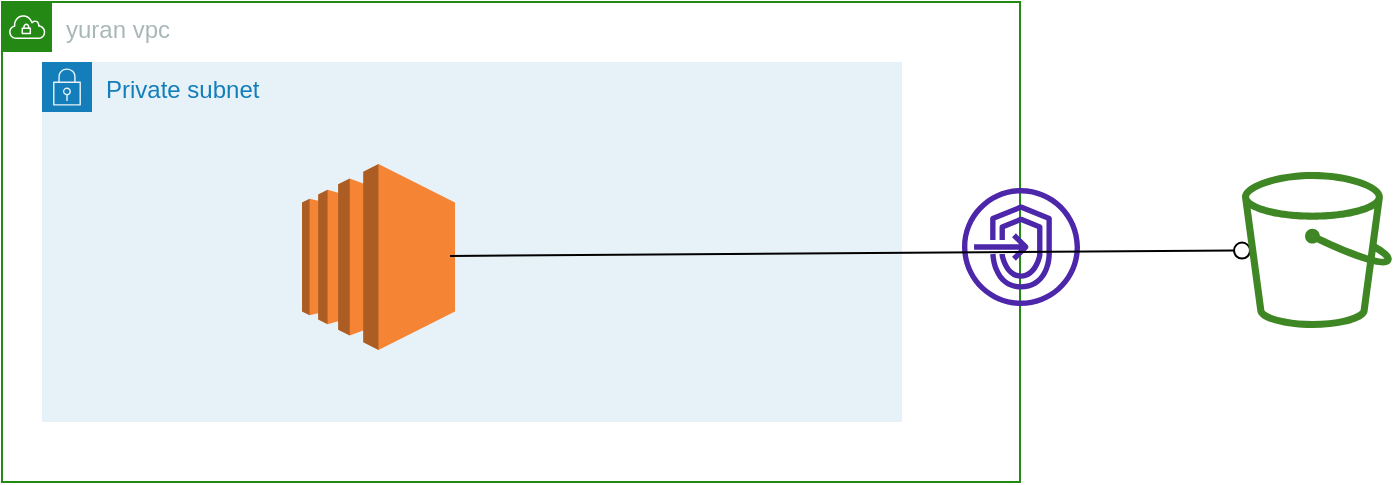 <mxfile version="21.3.2" type="github">
  <diagram name="페이지-1" id="Ubigl4BfTGSjSFXbpSqd">
    <mxGraphModel dx="1194" dy="610" grid="1" gridSize="10" guides="1" tooltips="1" connect="1" arrows="1" fold="1" page="1" pageScale="1" pageWidth="827" pageHeight="1169" math="0" shadow="0">
      <root>
        <mxCell id="0" />
        <mxCell id="1" parent="0" />
        <mxCell id="Li0bfwf8Ni7NL60AEftY-6" value="yuran vpc" style="points=[[0,0],[0.25,0],[0.5,0],[0.75,0],[1,0],[1,0.25],[1,0.5],[1,0.75],[1,1],[0.75,1],[0.5,1],[0.25,1],[0,1],[0,0.75],[0,0.5],[0,0.25]];outlineConnect=0;gradientColor=none;html=1;whiteSpace=wrap;fontSize=12;fontStyle=0;container=1;pointerEvents=0;collapsible=0;recursiveResize=0;shape=mxgraph.aws4.group;grIcon=mxgraph.aws4.group_vpc;strokeColor=#248814;fillColor=none;verticalAlign=top;align=left;spacingLeft=30;fontColor=#AAB7B8;dashed=0;" parent="1" vertex="1">
          <mxGeometry x="30" y="30" width="509" height="240" as="geometry" />
        </mxCell>
        <mxCell id="raUuo1lHQiTWlKniR-Hy-3" value="" style="sketch=0;outlineConnect=0;fontColor=#232F3E;gradientColor=none;fillColor=#4D27AA;strokeColor=none;dashed=0;verticalLabelPosition=bottom;verticalAlign=top;align=center;html=1;fontSize=12;fontStyle=0;aspect=fixed;pointerEvents=1;shape=mxgraph.aws4.endpoints;" vertex="1" parent="Li0bfwf8Ni7NL60AEftY-6">
          <mxGeometry x="480" y="93" width="59" height="59" as="geometry" />
        </mxCell>
        <mxCell id="raUuo1lHQiTWlKniR-Hy-2" value="Private subnet" style="points=[[0,0],[0.25,0],[0.5,0],[0.75,0],[1,0],[1,0.25],[1,0.5],[1,0.75],[1,1],[0.75,1],[0.5,1],[0.25,1],[0,1],[0,0.75],[0,0.5],[0,0.25]];outlineConnect=0;gradientColor=none;html=1;whiteSpace=wrap;fontSize=12;fontStyle=0;container=1;pointerEvents=0;collapsible=0;recursiveResize=0;shape=mxgraph.aws4.group;grIcon=mxgraph.aws4.group_security_group;grStroke=0;strokeColor=#147EBA;fillColor=#E6F2F8;verticalAlign=top;align=left;spacingLeft=30;fontColor=#147EBA;dashed=0;" vertex="1" parent="1">
          <mxGeometry x="50" y="60" width="430" height="180" as="geometry" />
        </mxCell>
        <mxCell id="raUuo1lHQiTWlKniR-Hy-5" value="" style="outlineConnect=0;dashed=0;verticalLabelPosition=bottom;verticalAlign=top;align=center;html=1;shape=mxgraph.aws3.ec2;fillColor=#F58534;gradientColor=none;" vertex="1" parent="raUuo1lHQiTWlKniR-Hy-2">
          <mxGeometry x="130" y="51" width="76.5" height="93" as="geometry" />
        </mxCell>
        <mxCell id="raUuo1lHQiTWlKniR-Hy-4" value="" style="html=1;verticalAlign=bottom;labelBackgroundColor=none;endArrow=oval;endFill=0;endSize=8;rounded=0;" edge="1" parent="raUuo1lHQiTWlKniR-Hy-2" target="raUuo1lHQiTWlKniR-Hy-6">
          <mxGeometry width="160" relative="1" as="geometry">
            <mxPoint x="204" y="97" as="sourcePoint" />
            <mxPoint x="364" y="97" as="targetPoint" />
          </mxGeometry>
        </mxCell>
        <mxCell id="raUuo1lHQiTWlKniR-Hy-6" value="" style="sketch=0;outlineConnect=0;fontColor=#232F3E;gradientColor=none;fillColor=#3F8624;strokeColor=none;dashed=0;verticalLabelPosition=bottom;verticalAlign=top;align=center;html=1;fontSize=12;fontStyle=0;aspect=fixed;pointerEvents=1;shape=mxgraph.aws4.bucket;" vertex="1" parent="1">
          <mxGeometry x="650" y="115" width="75" height="78" as="geometry" />
        </mxCell>
      </root>
    </mxGraphModel>
  </diagram>
</mxfile>
